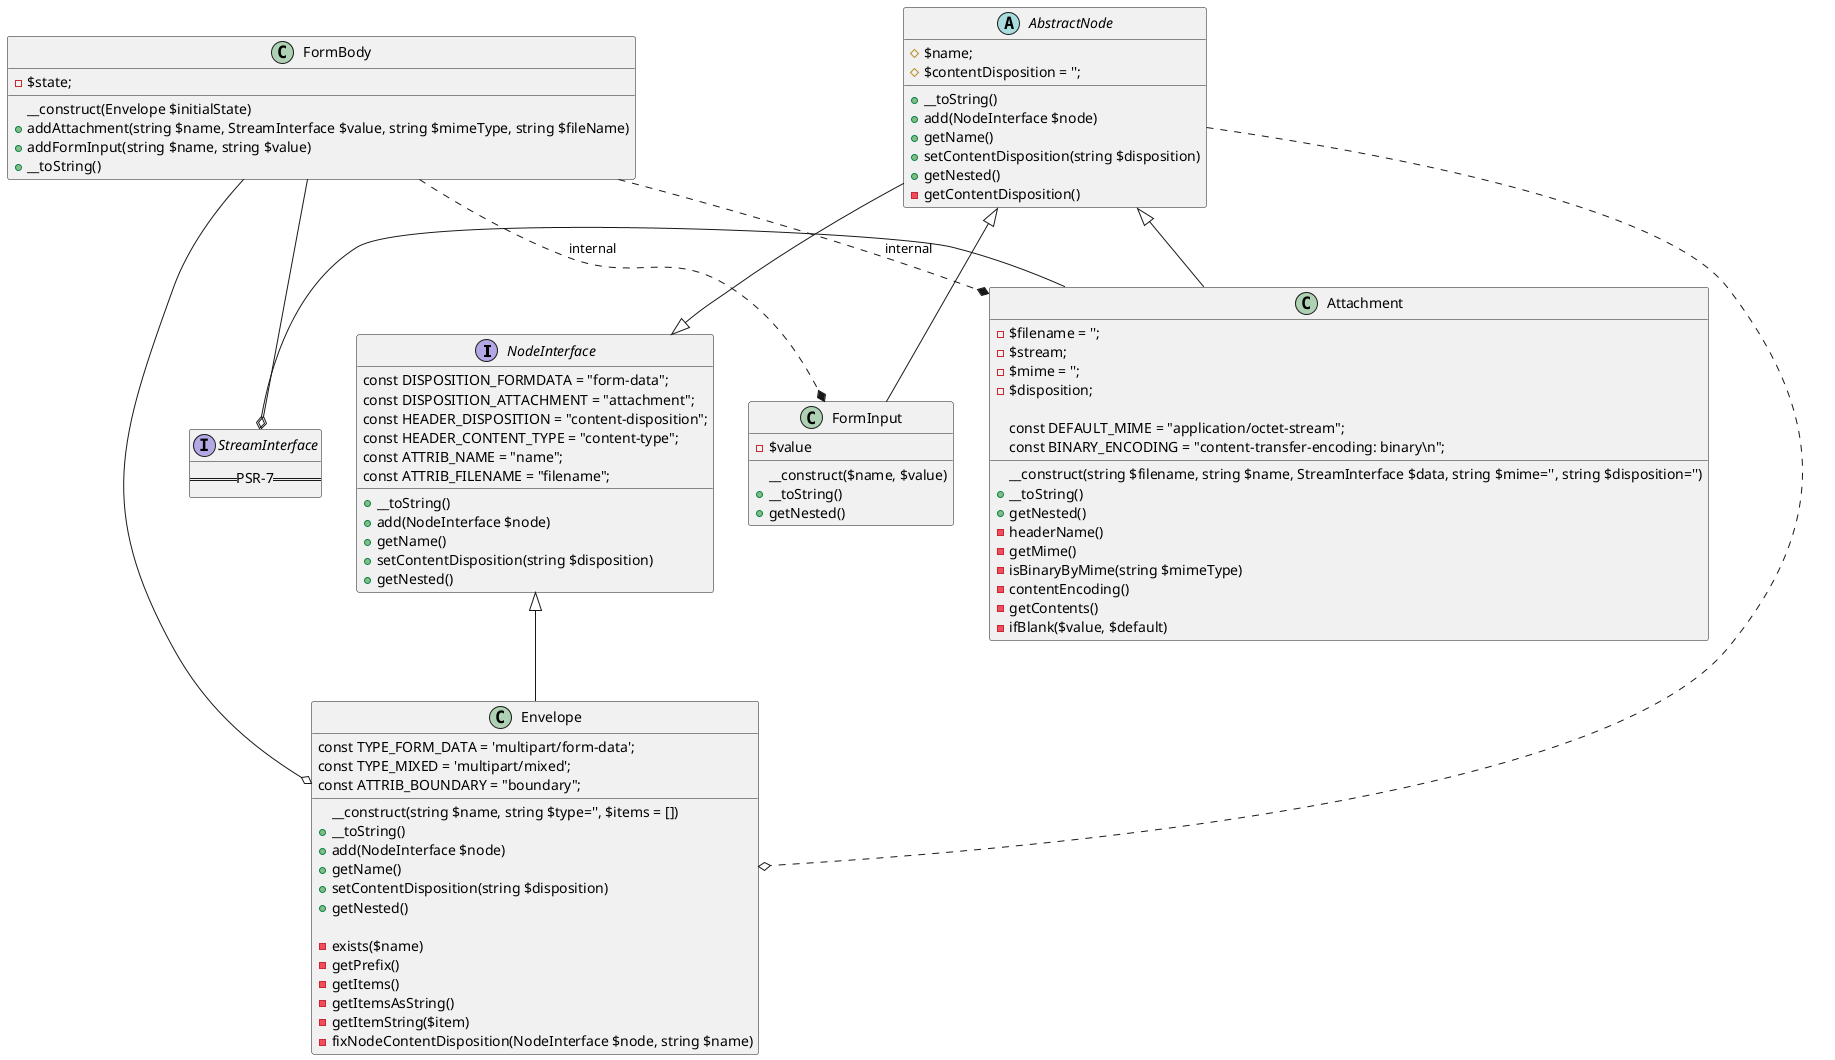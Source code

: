 @startuml
together {
    interface NodeInterface {
        const DISPOSITION_FORMDATA = "form-data";
        const DISPOSITION_ATTACHMENT = "attachment";
        const HEADER_DISPOSITION = "content-disposition";
        const HEADER_CONTENT_TYPE = "content-type";
        const ATTRIB_NAME = "name";
        const ATTRIB_FILENAME = "filename";

        +__toString()
        +add(NodeInterface $node)
        +getName()
        +setContentDisposition(string $disposition)
        +getNested()
    }

    interface StreamInterface {
        ==PSR-7==
    }
}

class Envelope {
    const TYPE_FORM_DATA = 'multipart/form-data';
    const TYPE_MIXED = 'multipart/mixed';
    const ATTRIB_BOUNDARY = "boundary";

    __construct(string $name, string $type='', $items = [])
    +__toString()
    +add(NodeInterface $node)
    +getName()
    +setContentDisposition(string $disposition)
    +getNested()

    -exists($name)
    -getPrefix()
    -getItems()
    -getItemsAsString()
    -getItemString($item)
    -fixNodeContentDisposition(NodeInterface $node, string $name)
}
NodeInterface <|-- Envelope

together {
    abstract class AbstractNode {
        #$name;
        #$contentDisposition = '';
        +__toString()
        +add(NodeInterface $node)
        +getName()
        +setContentDisposition(string $disposition)
        +getNested()
        -getContentDisposition()
    }
    NodeInterface <|-- AbstractNode
    AbstractNode ..o Envelope

    class Attachment {
        -$filename = '';
        -$stream;
        -$mime = '';
        -$disposition;

        const DEFAULT_MIME = "application/octet-stream";
        const BINARY_ENCODING = "content-transfer-encoding: binary\\n";

        __construct(string $filename, string $name, StreamInterface $data, string $mime='', string $disposition='')
        +__toString()
        +getNested()
        -headerName()
        -getMime()
        -isBinaryByMime(string $mimeType)
        -contentEncoding()
        -getContents()
        -ifBlank($value, $default)
    }
    AbstractNode <|-- Attachment
    Attachment --o StreamInterface

    class FormInput {
        -$value
        __construct($name, $value)
        +__toString()
        +getNested()
    }
    AbstractNode <|-- FormInput
}

class FormBody {
    -$state;

    __construct(Envelope $initialState)
    +addAttachment(string $name, StreamInterface $value, string $mimeType, string $fileName)
    +addFormInput(string $name, string $value)
    +__toString()
}
FormBody ..* FormInput : internal
FormBody ..* Attachment : internal
FormBody --o Envelope
FormBody --o StreamInterface
@enduml
